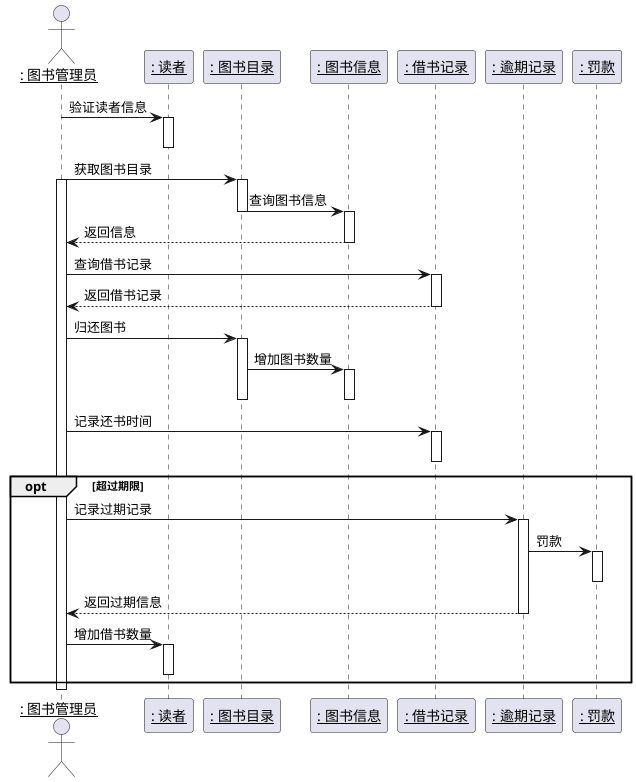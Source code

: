 @startuml
actor ": 图书管理员" as 图书管理员
participant ": 读者" as 读者
participant ": 图书目录" as 图书目录
participant ": 图书信息" as 图书信息
participant ": 借书记录" as 借书记录
participant ": 逾期记录" as 逾期记录
participant ": 罚款" as 罚款
skinparam sequenceParticipant underline
图书管理员 -> 读者:验证读者信息
activate 读者
deactivate 读者
图书管理员 -> 图书目录:获取图书目录
activate 图书管理员
activate 图书目录
图书目录 -> 图书信息:查询图书信息
deactivate 图书目录
activate 图书信息
图书信息 -->图书管理员:返回信息
deactivate 图书信息
图书管理员 -> 借书记录:查询借书记录
activate 借书记录
借书记录 --> 图书管理员:返回借书记录
deactivate 借书记录
图书管理员 -> 图书目录:归还图书
activate 图书目录
图书目录 -> 图书信息:增加图书数量
activate 图书信息
deactivate 图书信息
deactivate 图书目录
图书管理员 -> 借书记录:记录还书时间
activate 借书记录
deactivate 借书记录
opt 超过期限
图书管理员 -> 逾期记录:记录过期记录
activate 逾期记录
逾期记录->罚款:罚款
activate 罚款
deactivate 罚款
逾期记录 --> 图书管理员:返回过期信息
deactivate 逾期记录
图书管理员->读者:增加借书数量
activate 读者
deactivate 读者
end
deactivate 图书管理员
@enduml